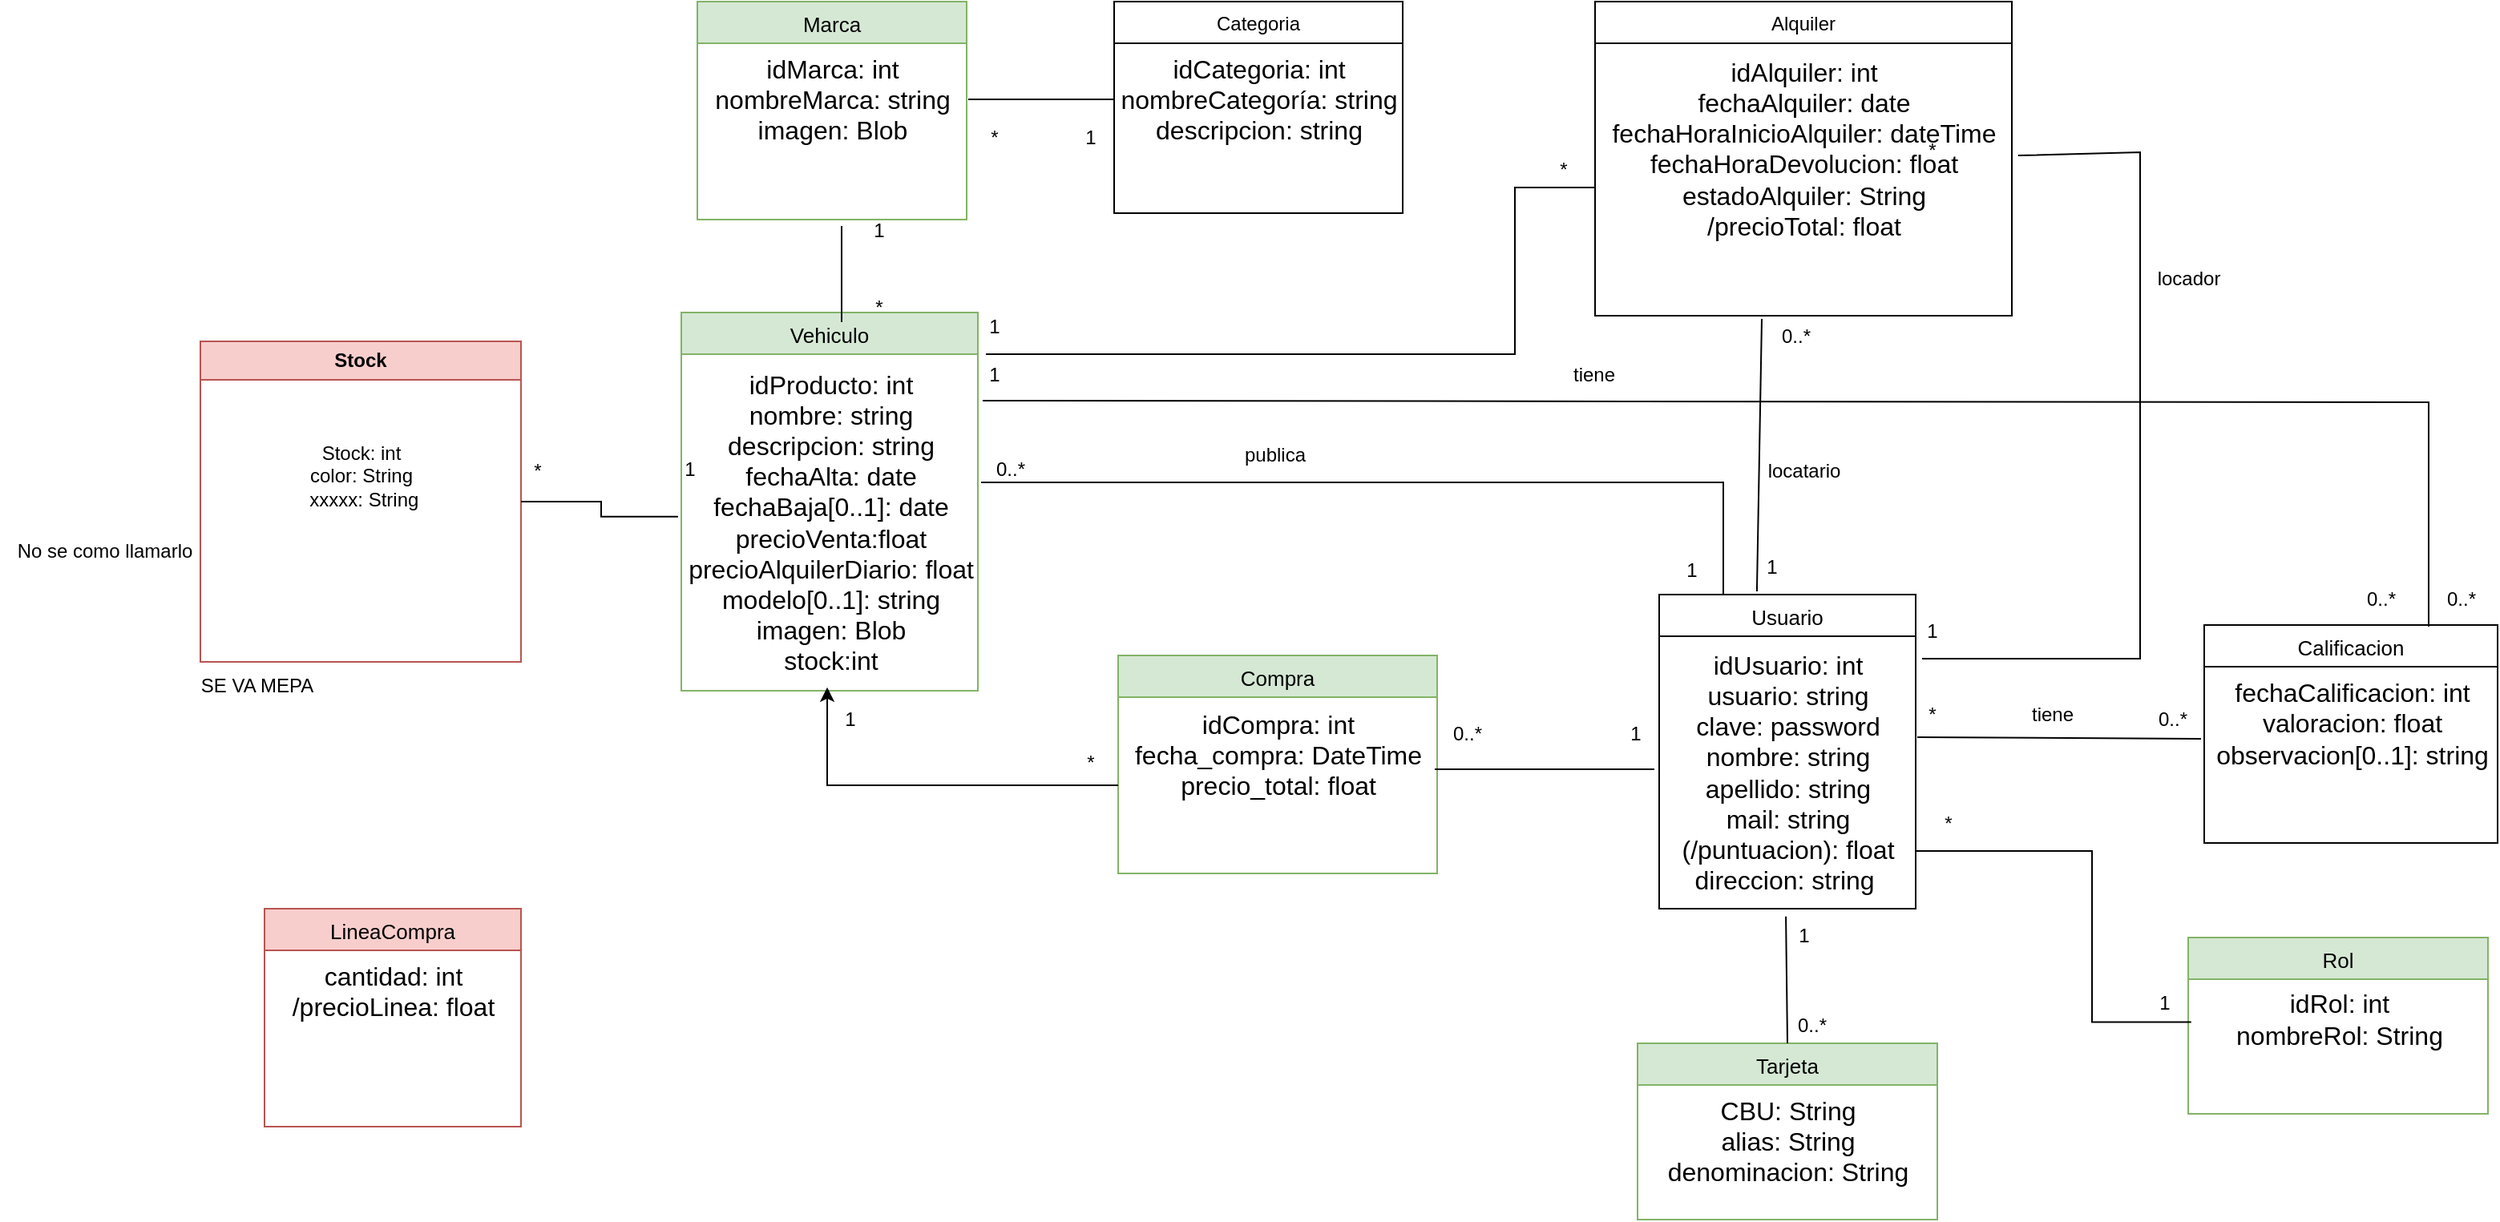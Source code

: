 <mxfile version="24.7.7">
  <diagram name="diagramaClasesSvS" id="uobrlc5QwxZ93EzpMw6y">
    <mxGraphModel dx="1776" dy="983" grid="1" gridSize="10" guides="1" tooltips="1" connect="1" arrows="1" fold="1" page="1" pageScale="1" pageWidth="827" pageHeight="1169" math="0" shadow="0">
      <root>
        <mxCell id="AqabxxaaFR3CiJ1AvPnt-0" />
        <mxCell id="AqabxxaaFR3CiJ1AvPnt-1" parent="AqabxxaaFR3CiJ1AvPnt-0" />
        <mxCell id="AqabxxaaFR3CiJ1AvPnt-2" value="Usuario" style="swimlane;fontStyle=0;align=center;verticalAlign=top;childLayout=stackLayout;horizontal=1;startSize=26;horizontalStack=0;resizeParent=1;resizeLast=0;collapsible=1;marginBottom=0;rounded=0;shadow=0;strokeWidth=1;fontSize=13;" parent="AqabxxaaFR3CiJ1AvPnt-1" vertex="1">
          <mxGeometry x="480" y="430" width="160" height="196" as="geometry">
            <mxRectangle x="340" y="380" width="170" height="26" as="alternateBounds" />
          </mxGeometry>
        </mxCell>
        <mxCell id="AqabxxaaFR3CiJ1AvPnt-3" value="&lt;div&gt;idUsuario: int&lt;/div&gt;usuario: string&lt;div&gt;clave: password&lt;/div&gt;&lt;div&gt;nombre: string&lt;/div&gt;&lt;div&gt;apellido: string&lt;/div&gt;&lt;div&gt;mail: string&lt;/div&gt;&lt;div&gt;(/puntuacion): float&lt;/div&gt;&lt;div&gt;direccion: string&amp;nbsp;&lt;/div&gt;" style="text;html=1;align=center;verticalAlign=middle;resizable=0;points=[];autosize=1;fontSize=16;" parent="AqabxxaaFR3CiJ1AvPnt-2" vertex="1">
          <mxGeometry y="26" width="160" height="170" as="geometry" />
        </mxCell>
        <mxCell id="AqabxxaaFR3CiJ1AvPnt-4" value="Categoria" style="swimlane;fontStyle=0;align=center;verticalAlign=top;childLayout=stackLayout;horizontal=1;startSize=26;horizontalStack=0;resizeParent=1;resizeLast=0;collapsible=1;marginBottom=0;rounded=0;shadow=0;strokeWidth=1;" parent="AqabxxaaFR3CiJ1AvPnt-1" vertex="1">
          <mxGeometry x="140" y="60" width="180" height="132" as="geometry">
            <mxRectangle x="550" y="140" width="160" height="26" as="alternateBounds" />
          </mxGeometry>
        </mxCell>
        <mxCell id="AqabxxaaFR3CiJ1AvPnt-5" value="&lt;div&gt;idCategoria: int&lt;/div&gt;nombreCategoría: string&lt;div&gt;descripcion: string&lt;/div&gt;" style="text;html=1;align=center;verticalAlign=middle;resizable=0;points=[];autosize=1;fontSize=16;" parent="AqabxxaaFR3CiJ1AvPnt-4" vertex="1">
          <mxGeometry y="26" width="180" height="70" as="geometry" />
        </mxCell>
        <mxCell id="AqabxxaaFR3CiJ1AvPnt-6" value="Vehiculo" style="swimlane;fontStyle=0;align=center;verticalAlign=top;childLayout=stackLayout;horizontal=1;startSize=26;horizontalStack=0;resizeParent=1;resizeLast=0;collapsible=1;marginBottom=0;rounded=0;shadow=0;strokeWidth=1;fontSize=13;fillColor=#d5e8d4;strokeColor=#82b366;" parent="AqabxxaaFR3CiJ1AvPnt-1" vertex="1">
          <mxGeometry x="-130" y="254" width="185" height="236" as="geometry">
            <mxRectangle x="340" y="380" width="170" height="26" as="alternateBounds" />
          </mxGeometry>
        </mxCell>
        <mxCell id="AqabxxaaFR3CiJ1AvPnt-7" value="&lt;div&gt;idProducto: int&lt;/div&gt;nombre: string&lt;div&gt;descripcion: string&lt;/div&gt;&lt;div&gt;fechaAlta: date&lt;/div&gt;&lt;div&gt;fechaBaja[0..1]: date&lt;/div&gt;&lt;div&gt;precioVenta:float&lt;/div&gt;&lt;div&gt;precioAlquilerDiario: float&lt;/div&gt;&lt;div&gt;modelo[0..1]: string&lt;/div&gt;&lt;div&gt;imagen: Blob&lt;/div&gt;&lt;div&gt;stock:int&lt;/div&gt;" style="text;html=1;align=center;verticalAlign=middle;resizable=0;points=[];autosize=1;strokeColor=none;fillColor=none;fontSize=16;" parent="AqabxxaaFR3CiJ1AvPnt-6" vertex="1">
          <mxGeometry y="26" width="185" height="210" as="geometry" />
        </mxCell>
        <mxCell id="AqabxxaaFR3CiJ1AvPnt-22" value="Marca" style="swimlane;fontStyle=0;align=center;verticalAlign=top;childLayout=stackLayout;horizontal=1;startSize=26;horizontalStack=0;resizeParent=1;resizeLast=0;collapsible=1;marginBottom=0;rounded=0;shadow=0;strokeWidth=1;fontSize=13;fillColor=#d5e8d4;strokeColor=#82b366;" parent="AqabxxaaFR3CiJ1AvPnt-1" vertex="1">
          <mxGeometry x="-120" y="60" width="168" height="136" as="geometry">
            <mxRectangle x="340" y="380" width="170" height="26" as="alternateBounds" />
          </mxGeometry>
        </mxCell>
        <mxCell id="AqabxxaaFR3CiJ1AvPnt-23" value="&lt;div&gt;idMarca: int&lt;/div&gt;nombreMarca: string&lt;div&gt;imagen: Blob&lt;/div&gt;" style="text;html=1;align=center;verticalAlign=middle;resizable=0;points=[];autosize=1;strokeColor=none;fillColor=none;fontSize=16;" parent="AqabxxaaFR3CiJ1AvPnt-22" vertex="1">
          <mxGeometry y="26" width="168" height="70" as="geometry" />
        </mxCell>
        <mxCell id="AqabxxaaFR3CiJ1AvPnt-24" value="Calificacion" style="swimlane;fontStyle=0;align=center;verticalAlign=top;childLayout=stackLayout;horizontal=1;startSize=26;horizontalStack=0;resizeParent=1;resizeLast=0;collapsible=1;marginBottom=0;rounded=0;shadow=0;strokeWidth=1;fontSize=13;" parent="AqabxxaaFR3CiJ1AvPnt-1" vertex="1">
          <mxGeometry x="820" y="449" width="183" height="136" as="geometry">
            <mxRectangle x="340" y="380" width="170" height="26" as="alternateBounds" />
          </mxGeometry>
        </mxCell>
        <mxCell id="AqabxxaaFR3CiJ1AvPnt-25" value="&lt;div&gt;fechaCalificacion: int&lt;/div&gt;valoracion: float&lt;div&gt;observacion[0..1]: string&lt;br&gt;&lt;div&gt;&lt;br&gt;&lt;/div&gt;&lt;/div&gt;" style="text;html=1;align=center;verticalAlign=middle;resizable=0;points=[];autosize=1;strokeColor=none;fillColor=none;fontSize=16;" parent="AqabxxaaFR3CiJ1AvPnt-24" vertex="1">
          <mxGeometry y="26" width="183" height="90" as="geometry" />
        </mxCell>
        <mxCell id="Qm0mAu9XDyj_B8wbn4-K-0" value="" style="endArrow=none;html=1;rounded=0;exitX=0.2;exitY=0.967;exitDx=0;exitDy=0;exitPerimeter=0;entryX=0.95;entryY=0.9;entryDx=0;entryDy=0;entryPerimeter=0;" parent="AqabxxaaFR3CiJ1AvPnt-1" source="Qm0mAu9XDyj_B8wbn4-K-1" target="Qm0mAu9XDyj_B8wbn4-K-2" edge="1">
          <mxGeometry width="50" height="50" relative="1" as="geometry">
            <mxPoint x="770" y="560" as="sourcePoint" />
            <mxPoint x="820" y="510" as="targetPoint" />
          </mxGeometry>
        </mxCell>
        <mxCell id="Qm0mAu9XDyj_B8wbn4-K-1" value="*" style="text;html=1;align=center;verticalAlign=middle;resizable=0;points=[];autosize=1;strokeColor=none;fillColor=none;" parent="AqabxxaaFR3CiJ1AvPnt-1" vertex="1">
          <mxGeometry x="635" y="490" width="30" height="30" as="geometry" />
        </mxCell>
        <mxCell id="Qm0mAu9XDyj_B8wbn4-K-2" value="0..*" style="text;html=1;align=center;verticalAlign=middle;resizable=0;points=[];autosize=1;strokeColor=none;fillColor=none;" parent="AqabxxaaFR3CiJ1AvPnt-1" vertex="1">
          <mxGeometry x="780" y="493" width="40" height="30" as="geometry" />
        </mxCell>
        <mxCell id="Qm0mAu9XDyj_B8wbn4-K-5" value="tiene" style="text;html=1;align=center;verticalAlign=middle;resizable=0;points=[];autosize=1;strokeColor=none;fillColor=none;" parent="AqabxxaaFR3CiJ1AvPnt-1" vertex="1">
          <mxGeometry x="700" y="490" width="50" height="30" as="geometry" />
        </mxCell>
        <mxCell id="Qm0mAu9XDyj_B8wbn4-K-8" value="0..*" style="text;html=1;align=center;verticalAlign=middle;resizable=0;points=[];autosize=1;strokeColor=none;fillColor=none;" parent="AqabxxaaFR3CiJ1AvPnt-1" vertex="1">
          <mxGeometry x="910" y="418" width="40" height="30" as="geometry" />
        </mxCell>
        <mxCell id="Qm0mAu9XDyj_B8wbn4-K-11" value="Compra" style="swimlane;fontStyle=0;align=center;verticalAlign=top;childLayout=stackLayout;horizontal=1;startSize=26;horizontalStack=0;resizeParent=1;resizeLast=0;collapsible=1;marginBottom=0;rounded=0;shadow=0;strokeWidth=1;fontSize=13;fillColor=#d5e8d4;strokeColor=#82b366;" parent="AqabxxaaFR3CiJ1AvPnt-1" vertex="1">
          <mxGeometry x="142.5" y="468" width="199" height="136" as="geometry">
            <mxRectangle x="340" y="380" width="170" height="26" as="alternateBounds" />
          </mxGeometry>
        </mxCell>
        <mxCell id="Qm0mAu9XDyj_B8wbn4-K-12" value="idCompra: int&lt;div&gt;fecha_compra: DateTime&lt;/div&gt;&lt;div&gt;precio_total: float&lt;/div&gt;&lt;div&gt;&lt;br&gt;&lt;/div&gt;&lt;div&gt;&lt;br&gt;&lt;/div&gt;" style="text;html=1;align=center;verticalAlign=middle;resizable=0;points=[];autosize=1;strokeColor=none;fillColor=none;fontSize=16;" parent="Qm0mAu9XDyj_B8wbn4-K-11" vertex="1">
          <mxGeometry y="26" width="199" height="110" as="geometry" />
        </mxCell>
        <mxCell id="Qm0mAu9XDyj_B8wbn4-K-13" value="" style="endArrow=none;html=1;rounded=0;entryX=-0.019;entryY=0.488;entryDx=0;entryDy=0;entryPerimeter=0;" parent="AqabxxaaFR3CiJ1AvPnt-1" target="AqabxxaaFR3CiJ1AvPnt-3" edge="1">
          <mxGeometry width="50" height="50" relative="1" as="geometry">
            <mxPoint x="340" y="539" as="sourcePoint" />
            <mxPoint x="480" y="520" as="targetPoint" />
          </mxGeometry>
        </mxCell>
        <mxCell id="Qm0mAu9XDyj_B8wbn4-K-14" value="1" style="text;html=1;align=center;verticalAlign=middle;resizable=0;points=[];autosize=1;strokeColor=none;fillColor=none;" parent="AqabxxaaFR3CiJ1AvPnt-1" vertex="1">
          <mxGeometry x="450" y="502" width="30" height="30" as="geometry" />
        </mxCell>
        <mxCell id="Qm0mAu9XDyj_B8wbn4-K-15" value="0..*" style="text;html=1;align=center;verticalAlign=middle;resizable=0;points=[];autosize=1;strokeColor=none;fillColor=none;rotation=0;" parent="AqabxxaaFR3CiJ1AvPnt-1" vertex="1">
          <mxGeometry x="340" y="502" width="40" height="30" as="geometry" />
        </mxCell>
        <mxCell id="Qm0mAu9XDyj_B8wbn4-K-18" value="LineaCompra" style="swimlane;fontStyle=0;align=center;verticalAlign=top;childLayout=stackLayout;horizontal=1;startSize=26;horizontalStack=0;resizeParent=1;resizeLast=0;collapsible=1;marginBottom=0;rounded=0;shadow=0;strokeWidth=1;fontSize=13;fillColor=#f8cecc;strokeColor=#b85450;" parent="AqabxxaaFR3CiJ1AvPnt-1" vertex="1">
          <mxGeometry x="-390" y="626" width="160" height="136" as="geometry">
            <mxRectangle x="340" y="380" width="170" height="26" as="alternateBounds" />
          </mxGeometry>
        </mxCell>
        <mxCell id="Qm0mAu9XDyj_B8wbn4-K-19" value="cantidad: int&lt;div&gt;/precioLinea: float&lt;br&gt;&lt;div&gt;&lt;br&gt;&lt;/div&gt;&lt;/div&gt;" style="text;html=1;align=center;verticalAlign=middle;resizable=0;points=[];autosize=1;strokeColor=none;fillColor=none;fontSize=16;" parent="Qm0mAu9XDyj_B8wbn4-K-18" vertex="1">
          <mxGeometry y="26" width="160" height="70" as="geometry" />
        </mxCell>
        <mxCell id="Qm0mAu9XDyj_B8wbn4-K-28" value="" style="endArrow=none;html=1;rounded=0;" parent="AqabxxaaFR3CiJ1AvPnt-1" edge="1">
          <mxGeometry width="50" height="50" relative="1" as="geometry">
            <mxPoint x="-30" y="260" as="sourcePoint" />
            <mxPoint x="-30" y="200" as="targetPoint" />
          </mxGeometry>
        </mxCell>
        <mxCell id="Qm0mAu9XDyj_B8wbn4-K-29" value="*" style="text;html=1;align=center;verticalAlign=middle;resizable=0;points=[];autosize=1;strokeColor=none;fillColor=none;" parent="AqabxxaaFR3CiJ1AvPnt-1" vertex="1">
          <mxGeometry x="-22" y="236" width="30" height="30" as="geometry" />
        </mxCell>
        <mxCell id="Qm0mAu9XDyj_B8wbn4-K-30" value="1" style="text;html=1;align=center;verticalAlign=middle;resizable=0;points=[];autosize=1;strokeColor=none;fillColor=none;" parent="AqabxxaaFR3CiJ1AvPnt-1" vertex="1">
          <mxGeometry x="-22" y="188" width="30" height="30" as="geometry" />
        </mxCell>
        <mxCell id="Qm0mAu9XDyj_B8wbn4-K-34" value="*" style="text;html=1;align=center;verticalAlign=middle;resizable=0;points=[];autosize=1;strokeColor=none;fillColor=none;" parent="AqabxxaaFR3CiJ1AvPnt-1" vertex="1">
          <mxGeometry x="50" y="130" width="30" height="30" as="geometry" />
        </mxCell>
        <mxCell id="Qm0mAu9XDyj_B8wbn4-K-35" value="1" style="text;html=1;align=center;verticalAlign=middle;resizable=0;points=[];autosize=1;strokeColor=none;fillColor=none;" parent="AqabxxaaFR3CiJ1AvPnt-1" vertex="1">
          <mxGeometry x="110" y="130" width="30" height="30" as="geometry" />
        </mxCell>
        <mxCell id="Qm0mAu9XDyj_B8wbn4-K-36" value="" style="endArrow=none;html=1;rounded=0;entryX=0.765;entryY=0.007;entryDx=0;entryDy=0;exitX=0.267;exitY=1.033;exitDx=0;exitDy=0;exitPerimeter=0;entryPerimeter=0;" parent="AqabxxaaFR3CiJ1AvPnt-1" source="Qm0mAu9XDyj_B8wbn4-K-37" target="AqabxxaaFR3CiJ1AvPnt-24" edge="1">
          <mxGeometry width="50" height="50" relative="1" as="geometry">
            <mxPoint x="50" y="310" as="sourcePoint" />
            <mxPoint x="100" y="260" as="targetPoint" />
            <Array as="points">
              <mxPoint x="960" y="310" />
            </Array>
          </mxGeometry>
        </mxCell>
        <mxCell id="Qm0mAu9XDyj_B8wbn4-K-37" value="1" style="text;html=1;align=center;verticalAlign=middle;resizable=0;points=[];autosize=1;strokeColor=none;fillColor=none;" parent="AqabxxaaFR3CiJ1AvPnt-1" vertex="1">
          <mxGeometry x="50" y="278" width="30" height="30" as="geometry" />
        </mxCell>
        <mxCell id="Qm0mAu9XDyj_B8wbn4-K-40" value="0..*" style="text;html=1;align=center;verticalAlign=middle;resizable=0;points=[];autosize=1;strokeColor=none;fillColor=none;" parent="AqabxxaaFR3CiJ1AvPnt-1" vertex="1">
          <mxGeometry x="960" y="418" width="40" height="30" as="geometry" />
        </mxCell>
        <mxCell id="Qm0mAu9XDyj_B8wbn4-K-41" value="tiene" style="text;html=1;align=center;verticalAlign=middle;resizable=0;points=[];autosize=1;strokeColor=none;fillColor=none;" parent="AqabxxaaFR3CiJ1AvPnt-1" vertex="1">
          <mxGeometry x="414" y="278" width="50" height="30" as="geometry" />
        </mxCell>
        <mxCell id="Qm0mAu9XDyj_B8wbn4-K-62" value="" style="endArrow=none;html=1;rounded=0;entryX=0.25;entryY=0;entryDx=0;entryDy=0;exitX=0.05;exitY=0.767;exitDx=0;exitDy=0;exitPerimeter=0;" parent="AqabxxaaFR3CiJ1AvPnt-1" source="Qm0mAu9XDyj_B8wbn4-K-65" target="AqabxxaaFR3CiJ1AvPnt-2" edge="1">
          <mxGeometry width="50" height="50" relative="1" as="geometry">
            <mxPoint x="50" y="360" as="sourcePoint" />
            <mxPoint x="100" y="340" as="targetPoint" />
            <Array as="points">
              <mxPoint x="520" y="360" />
            </Array>
          </mxGeometry>
        </mxCell>
        <mxCell id="Qm0mAu9XDyj_B8wbn4-K-64" value="1" style="text;html=1;align=center;verticalAlign=middle;resizable=0;points=[];autosize=1;strokeColor=none;fillColor=none;" parent="AqabxxaaFR3CiJ1AvPnt-1" vertex="1">
          <mxGeometry x="485" y="400" width="30" height="30" as="geometry" />
        </mxCell>
        <mxCell id="Qm0mAu9XDyj_B8wbn4-K-65" value="0..*" style="text;html=1;align=center;verticalAlign=middle;resizable=0;points=[];autosize=1;strokeColor=none;fillColor=none;" parent="AqabxxaaFR3CiJ1AvPnt-1" vertex="1">
          <mxGeometry x="55" y="337" width="40" height="30" as="geometry" />
        </mxCell>
        <mxCell id="Qm0mAu9XDyj_B8wbn4-K-66" value="publica" style="text;html=1;align=center;verticalAlign=middle;resizable=0;points=[];autosize=1;strokeColor=none;fillColor=none;" parent="AqabxxaaFR3CiJ1AvPnt-1" vertex="1">
          <mxGeometry x="210" y="328" width="60" height="30" as="geometry" />
        </mxCell>
        <mxCell id="Qm0mAu9XDyj_B8wbn4-K-74" value="Alquiler" style="swimlane;fontStyle=0;align=center;verticalAlign=top;childLayout=stackLayout;horizontal=1;startSize=26;horizontalStack=0;resizeParent=1;resizeLast=0;collapsible=1;marginBottom=0;rounded=0;shadow=0;strokeWidth=1;" parent="AqabxxaaFR3CiJ1AvPnt-1" vertex="1">
          <mxGeometry x="440" y="60" width="260" height="196" as="geometry">
            <mxRectangle x="550" y="140" width="160" height="26" as="alternateBounds" />
          </mxGeometry>
        </mxCell>
        <mxCell id="Qm0mAu9XDyj_B8wbn4-K-75" value="&lt;div&gt;idAlquiler: int&lt;/div&gt;&lt;div&gt;fechaAlquiler: date&lt;/div&gt;&lt;div&gt;fechaHoraInicioAlquiler: dateTime&lt;/div&gt;&lt;div&gt;fechaHoraDevolucion: float&lt;/div&gt;&lt;div&gt;estadoAlquiler: String&lt;/div&gt;&lt;div&gt;/precioTotal: float&lt;/div&gt;&lt;div&gt;&lt;br&gt;&lt;/div&gt;&lt;div&gt;&lt;br&gt;&lt;/div&gt;" style="text;html=1;align=center;verticalAlign=middle;resizable=0;points=[];autosize=1;strokeColor=none;fillColor=none;fontSize=16;" parent="Qm0mAu9XDyj_B8wbn4-K-74" vertex="1">
          <mxGeometry y="26" width="260" height="170" as="geometry" />
        </mxCell>
        <mxCell id="Qm0mAu9XDyj_B8wbn4-K-76" value="" style="endArrow=none;html=1;rounded=0;exitX=0.381;exitY=-0.01;exitDx=0;exitDy=0;exitPerimeter=0;entryX=0.4;entryY=1.012;entryDx=0;entryDy=0;entryPerimeter=0;" parent="AqabxxaaFR3CiJ1AvPnt-1" source="AqabxxaaFR3CiJ1AvPnt-2" target="Qm0mAu9XDyj_B8wbn4-K-75" edge="1">
          <mxGeometry width="50" height="50" relative="1" as="geometry">
            <mxPoint x="490" y="284" as="sourcePoint" />
            <mxPoint x="540" y="234" as="targetPoint" />
          </mxGeometry>
        </mxCell>
        <mxCell id="Qm0mAu9XDyj_B8wbn4-K-77" value="1" style="text;html=1;align=center;verticalAlign=middle;resizable=0;points=[];autosize=1;strokeColor=none;fillColor=none;" parent="AqabxxaaFR3CiJ1AvPnt-1" vertex="1">
          <mxGeometry x="535" y="398" width="30" height="30" as="geometry" />
        </mxCell>
        <mxCell id="Qm0mAu9XDyj_B8wbn4-K-78" value="0..*" style="text;html=1;align=center;verticalAlign=middle;resizable=0;points=[];autosize=1;strokeColor=none;fillColor=none;" parent="AqabxxaaFR3CiJ1AvPnt-1" vertex="1">
          <mxGeometry x="545" y="254" width="40" height="30" as="geometry" />
        </mxCell>
        <mxCell id="Qm0mAu9XDyj_B8wbn4-K-79" value="" style="endArrow=none;html=1;rounded=0;" parent="AqabxxaaFR3CiJ1AvPnt-1" edge="1">
          <mxGeometry width="50" height="50" relative="1" as="geometry">
            <mxPoint x="60" y="280" as="sourcePoint" />
            <mxPoint x="440" y="176" as="targetPoint" />
            <Array as="points">
              <mxPoint x="390" y="280" />
              <mxPoint x="390" y="176" />
            </Array>
          </mxGeometry>
        </mxCell>
        <mxCell id="Qm0mAu9XDyj_B8wbn4-K-80" value="*" style="text;html=1;align=center;verticalAlign=middle;resizable=0;points=[];autosize=1;strokeColor=none;fillColor=none;" parent="AqabxxaaFR3CiJ1AvPnt-1" vertex="1">
          <mxGeometry x="405" y="150" width="30" height="30" as="geometry" />
        </mxCell>
        <mxCell id="Qm0mAu9XDyj_B8wbn4-K-81" value="1" style="text;html=1;align=center;verticalAlign=middle;resizable=0;points=[];autosize=1;strokeColor=none;fillColor=none;" parent="AqabxxaaFR3CiJ1AvPnt-1" vertex="1">
          <mxGeometry x="50" y="248" width="30" height="30" as="geometry" />
        </mxCell>
        <mxCell id="Qm0mAu9XDyj_B8wbn4-K-84" value="" style="endArrow=none;html=1;rounded=0;entryX=1.025;entryY=0.082;entryDx=0;entryDy=0;entryPerimeter=0;exitX=1.015;exitY=0.412;exitDx=0;exitDy=0;exitPerimeter=0;" parent="AqabxxaaFR3CiJ1AvPnt-1" source="Qm0mAu9XDyj_B8wbn4-K-75" target="AqabxxaaFR3CiJ1AvPnt-3" edge="1">
          <mxGeometry width="50" height="50" relative="1" as="geometry">
            <mxPoint x="670" y="170" as="sourcePoint" />
            <mxPoint x="690" y="120" as="targetPoint" />
            <Array as="points">
              <mxPoint x="780" y="154" />
              <mxPoint x="780" y="310" />
              <mxPoint x="780" y="470" />
              <mxPoint x="680" y="470" />
            </Array>
          </mxGeometry>
        </mxCell>
        <mxCell id="Qm0mAu9XDyj_B8wbn4-K-85" value="*" style="text;html=1;align=center;verticalAlign=middle;resizable=0;points=[];autosize=1;strokeColor=none;fillColor=none;" parent="AqabxxaaFR3CiJ1AvPnt-1" vertex="1">
          <mxGeometry x="635" y="138" width="30" height="30" as="geometry" />
        </mxCell>
        <mxCell id="Qm0mAu9XDyj_B8wbn4-K-86" value="1" style="text;html=1;align=center;verticalAlign=middle;resizable=0;points=[];autosize=1;strokeColor=none;fillColor=none;" parent="AqabxxaaFR3CiJ1AvPnt-1" vertex="1">
          <mxGeometry x="635" y="438" width="30" height="30" as="geometry" />
        </mxCell>
        <mxCell id="uC7N7puvD3lx8-JbYY9u-1" value="Tarjeta" style="swimlane;fontStyle=0;align=center;verticalAlign=top;childLayout=stackLayout;horizontal=1;startSize=26;horizontalStack=0;resizeParent=1;resizeLast=0;collapsible=1;marginBottom=0;rounded=0;shadow=0;strokeWidth=1;fontSize=13;fillColor=#d5e8d4;strokeColor=#82b366;" parent="AqabxxaaFR3CiJ1AvPnt-1" vertex="1">
          <mxGeometry x="466.5" y="710" width="187" height="110" as="geometry">
            <mxRectangle x="340" y="380" width="170" height="26" as="alternateBounds" />
          </mxGeometry>
        </mxCell>
        <mxCell id="uC7N7puvD3lx8-JbYY9u-2" value="CBU: String&lt;div&gt;alias: String&lt;/div&gt;&lt;div&gt;denominacion: String&lt;/div&gt;" style="text;html=1;align=center;verticalAlign=middle;resizable=0;points=[];autosize=1;fontSize=16;" parent="uC7N7puvD3lx8-JbYY9u-1" vertex="1">
          <mxGeometry y="26" width="187" height="70" as="geometry" />
        </mxCell>
        <mxCell id="uC7N7puvD3lx8-JbYY9u-3" value="" style="endArrow=none;html=1;rounded=0;entryX=0.494;entryY=1.029;entryDx=0;entryDy=0;entryPerimeter=0;" parent="AqabxxaaFR3CiJ1AvPnt-1" target="AqabxxaaFR3CiJ1AvPnt-3" edge="1">
          <mxGeometry width="50" height="50" relative="1" as="geometry">
            <mxPoint x="560" y="710" as="sourcePoint" />
            <mxPoint x="610" y="660" as="targetPoint" />
          </mxGeometry>
        </mxCell>
        <mxCell id="uC7N7puvD3lx8-JbYY9u-4" value="1" style="text;html=1;align=center;verticalAlign=middle;resizable=0;points=[];autosize=1;strokeColor=none;fillColor=none;" parent="AqabxxaaFR3CiJ1AvPnt-1" vertex="1">
          <mxGeometry x="555" y="628" width="30" height="30" as="geometry" />
        </mxCell>
        <mxCell id="uC7N7puvD3lx8-JbYY9u-5" value="0..*" style="text;html=1;align=center;verticalAlign=middle;resizable=0;points=[];autosize=1;strokeColor=none;fillColor=none;" parent="AqabxxaaFR3CiJ1AvPnt-1" vertex="1">
          <mxGeometry x="555" y="684" width="40" height="30" as="geometry" />
        </mxCell>
        <mxCell id="aeid7_1UN5AxgFUlEWKd-1" value="Rol" style="swimlane;fontStyle=0;align=center;verticalAlign=top;childLayout=stackLayout;horizontal=1;startSize=26;horizontalStack=0;resizeParent=1;resizeLast=0;collapsible=1;marginBottom=0;rounded=0;shadow=0;strokeWidth=1;fontSize=13;fillColor=#d5e8d4;strokeColor=#82b366;" parent="AqabxxaaFR3CiJ1AvPnt-1" vertex="1">
          <mxGeometry x="810" y="644" width="187" height="110" as="geometry">
            <mxRectangle x="340" y="380" width="170" height="26" as="alternateBounds" />
          </mxGeometry>
        </mxCell>
        <mxCell id="aeid7_1UN5AxgFUlEWKd-2" value="&lt;div&gt;idRol: int&lt;/div&gt;&lt;div&gt;nombreRol: String&lt;/div&gt;" style="text;html=1;align=center;verticalAlign=middle;resizable=0;points=[];autosize=1;fontSize=16;" parent="aeid7_1UN5AxgFUlEWKd-1" vertex="1">
          <mxGeometry y="26" width="187" height="50" as="geometry" />
        </mxCell>
        <mxCell id="aeid7_1UN5AxgFUlEWKd-3" style="edgeStyle=orthogonalEdgeStyle;rounded=0;orthogonalLoop=1;jettySize=auto;html=1;entryX=0.01;entryY=0.534;entryDx=0;entryDy=0;entryPerimeter=0;endArrow=none;endFill=0;" parent="AqabxxaaFR3CiJ1AvPnt-1" source="AqabxxaaFR3CiJ1AvPnt-3" target="aeid7_1UN5AxgFUlEWKd-2" edge="1">
          <mxGeometry relative="1" as="geometry">
            <Array as="points">
              <mxPoint x="750" y="590" />
              <mxPoint x="750" y="697" />
            </Array>
          </mxGeometry>
        </mxCell>
        <mxCell id="aeid7_1UN5AxgFUlEWKd-9" value="Stock" style="swimlane;whiteSpace=wrap;html=1;startSize=24;fillColor=#f8cecc;strokeColor=#b85450;" parent="AqabxxaaFR3CiJ1AvPnt-1" vertex="1">
          <mxGeometry x="-430" y="272" width="200" height="200" as="geometry" />
        </mxCell>
        <mxCell id="aeid7_1UN5AxgFUlEWKd-11" value="Stock: int&lt;div&gt;color: String&lt;/div&gt;&lt;div&gt;&amp;nbsp;xxxxx: String&lt;/div&gt;&lt;div&gt;&lt;br&gt;&lt;/div&gt;" style="text;html=1;align=center;verticalAlign=middle;resizable=0;points=[];autosize=1;strokeColor=none;fillColor=none;" parent="aeid7_1UN5AxgFUlEWKd-9" vertex="1">
          <mxGeometry x="55" y="56" width="90" height="70" as="geometry" />
        </mxCell>
        <mxCell id="aeid7_1UN5AxgFUlEWKd-10" style="edgeStyle=orthogonalEdgeStyle;rounded=0;orthogonalLoop=1;jettySize=auto;html=1;entryX=-0.011;entryY=0.483;entryDx=0;entryDy=0;entryPerimeter=0;endArrow=none;endFill=0;" parent="AqabxxaaFR3CiJ1AvPnt-1" source="aeid7_1UN5AxgFUlEWKd-9" target="AqabxxaaFR3CiJ1AvPnt-7" edge="1">
          <mxGeometry relative="1" as="geometry" />
        </mxCell>
        <mxCell id="aeid7_1UN5AxgFUlEWKd-12" value="No se como llamarlo" style="text;html=1;align=center;verticalAlign=middle;resizable=0;points=[];autosize=1;strokeColor=none;fillColor=none;" parent="AqabxxaaFR3CiJ1AvPnt-1" vertex="1">
          <mxGeometry x="-555" y="388" width="130" height="30" as="geometry" />
        </mxCell>
        <mxCell id="aeid7_1UN5AxgFUlEWKd-13" value="*" style="text;html=1;align=center;verticalAlign=middle;resizable=0;points=[];autosize=1;strokeColor=none;fillColor=none;" parent="AqabxxaaFR3CiJ1AvPnt-1" vertex="1">
          <mxGeometry x="645" y="558" width="30" height="30" as="geometry" />
        </mxCell>
        <mxCell id="aeid7_1UN5AxgFUlEWKd-14" value="1" style="text;html=1;align=center;verticalAlign=middle;resizable=0;points=[];autosize=1;strokeColor=none;fillColor=none;" parent="AqabxxaaFR3CiJ1AvPnt-1" vertex="1">
          <mxGeometry x="780" y="670" width="30" height="30" as="geometry" />
        </mxCell>
        <mxCell id="aeid7_1UN5AxgFUlEWKd-15" value="*" style="text;html=1;align=center;verticalAlign=middle;resizable=0;points=[];autosize=1;strokeColor=none;fillColor=none;" parent="AqabxxaaFR3CiJ1AvPnt-1" vertex="1">
          <mxGeometry x="-235" y="338" width="30" height="30" as="geometry" />
        </mxCell>
        <mxCell id="aeid7_1UN5AxgFUlEWKd-16" value="1" style="text;html=1;align=center;verticalAlign=middle;resizable=0;points=[];autosize=1;strokeColor=none;fillColor=none;" parent="AqabxxaaFR3CiJ1AvPnt-1" vertex="1">
          <mxGeometry x="-140" y="337" width="30" height="30" as="geometry" />
        </mxCell>
        <mxCell id="w4sWY6pteSxfvuQcXXrr-0" style="edgeStyle=orthogonalEdgeStyle;rounded=0;orthogonalLoop=1;jettySize=auto;html=1;entryX=1.006;entryY=0.5;entryDx=0;entryDy=0;entryPerimeter=0;endArrow=none;endFill=0;" parent="AqabxxaaFR3CiJ1AvPnt-1" source="AqabxxaaFR3CiJ1AvPnt-5" target="AqabxxaaFR3CiJ1AvPnt-23" edge="1">
          <mxGeometry relative="1" as="geometry" />
        </mxCell>
        <mxCell id="w4sWY6pteSxfvuQcXXrr-4" value="SE VA MEPA" style="text;html=1;align=center;verticalAlign=middle;resizable=0;points=[];autosize=1;strokeColor=none;fillColor=none;" parent="AqabxxaaFR3CiJ1AvPnt-1" vertex="1">
          <mxGeometry x="-440" y="472" width="90" height="30" as="geometry" />
        </mxCell>
        <mxCell id="w4sWY6pteSxfvuQcXXrr-11" style="edgeStyle=orthogonalEdgeStyle;rounded=0;orthogonalLoop=1;jettySize=auto;html=1;entryX=0.492;entryY=0.99;entryDx=0;entryDy=0;entryPerimeter=0;" parent="AqabxxaaFR3CiJ1AvPnt-1" source="Qm0mAu9XDyj_B8wbn4-K-12" target="AqabxxaaFR3CiJ1AvPnt-7" edge="1">
          <mxGeometry relative="1" as="geometry" />
        </mxCell>
        <mxCell id="w4sWY6pteSxfvuQcXXrr-12" value="locatario" style="text;html=1;align=center;verticalAlign=middle;resizable=0;points=[];autosize=1;strokeColor=none;fillColor=none;" parent="AqabxxaaFR3CiJ1AvPnt-1" vertex="1">
          <mxGeometry x="535" y="338" width="70" height="30" as="geometry" />
        </mxCell>
        <mxCell id="w4sWY6pteSxfvuQcXXrr-13" value="locador" style="text;html=1;align=center;verticalAlign=middle;resizable=0;points=[];autosize=1;strokeColor=none;fillColor=none;" parent="AqabxxaaFR3CiJ1AvPnt-1" vertex="1">
          <mxGeometry x="780" y="218" width="60" height="30" as="geometry" />
        </mxCell>
        <mxCell id="QRiNfaKXSpLrWrGDD_3J-0" value="*" style="text;html=1;align=center;verticalAlign=middle;resizable=0;points=[];autosize=1;strokeColor=none;fillColor=none;" vertex="1" parent="AqabxxaaFR3CiJ1AvPnt-1">
          <mxGeometry x="110" y="520" width="30" height="30" as="geometry" />
        </mxCell>
        <mxCell id="QRiNfaKXSpLrWrGDD_3J-1" value="1" style="text;html=1;align=center;verticalAlign=middle;resizable=0;points=[];autosize=1;strokeColor=none;fillColor=none;" vertex="1" parent="AqabxxaaFR3CiJ1AvPnt-1">
          <mxGeometry x="-40" y="493" width="30" height="30" as="geometry" />
        </mxCell>
      </root>
    </mxGraphModel>
  </diagram>
</mxfile>
